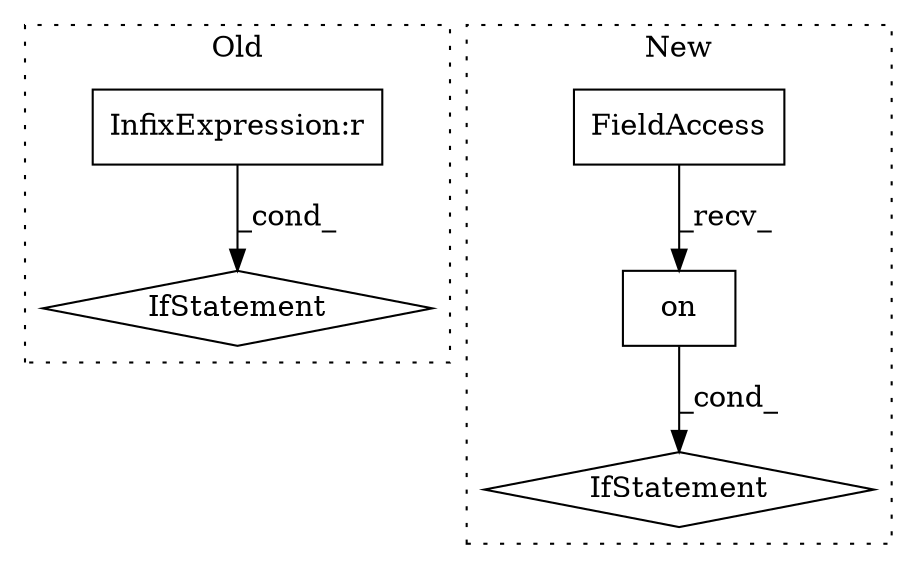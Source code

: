 digraph G {
subgraph cluster0 {
1 [label="IfStatement" a="25" s="626,662" l="4,2" shape="diamond"];
5 [label="InfixExpression:r" a="27" s="654" l="4" shape="box"];
label = "Old";
style="dotted";
}
subgraph cluster1 {
2 [label="on" a="32" s="1085" l="4" shape="box"];
3 [label="FieldAccess" a="22" s="1059" l="25" shape="box"];
4 [label="IfStatement" a="25" s="1054,1089" l="4,2" shape="diamond"];
label = "New";
style="dotted";
}
2 -> 4 [label="_cond_"];
3 -> 2 [label="_recv_"];
5 -> 1 [label="_cond_"];
}